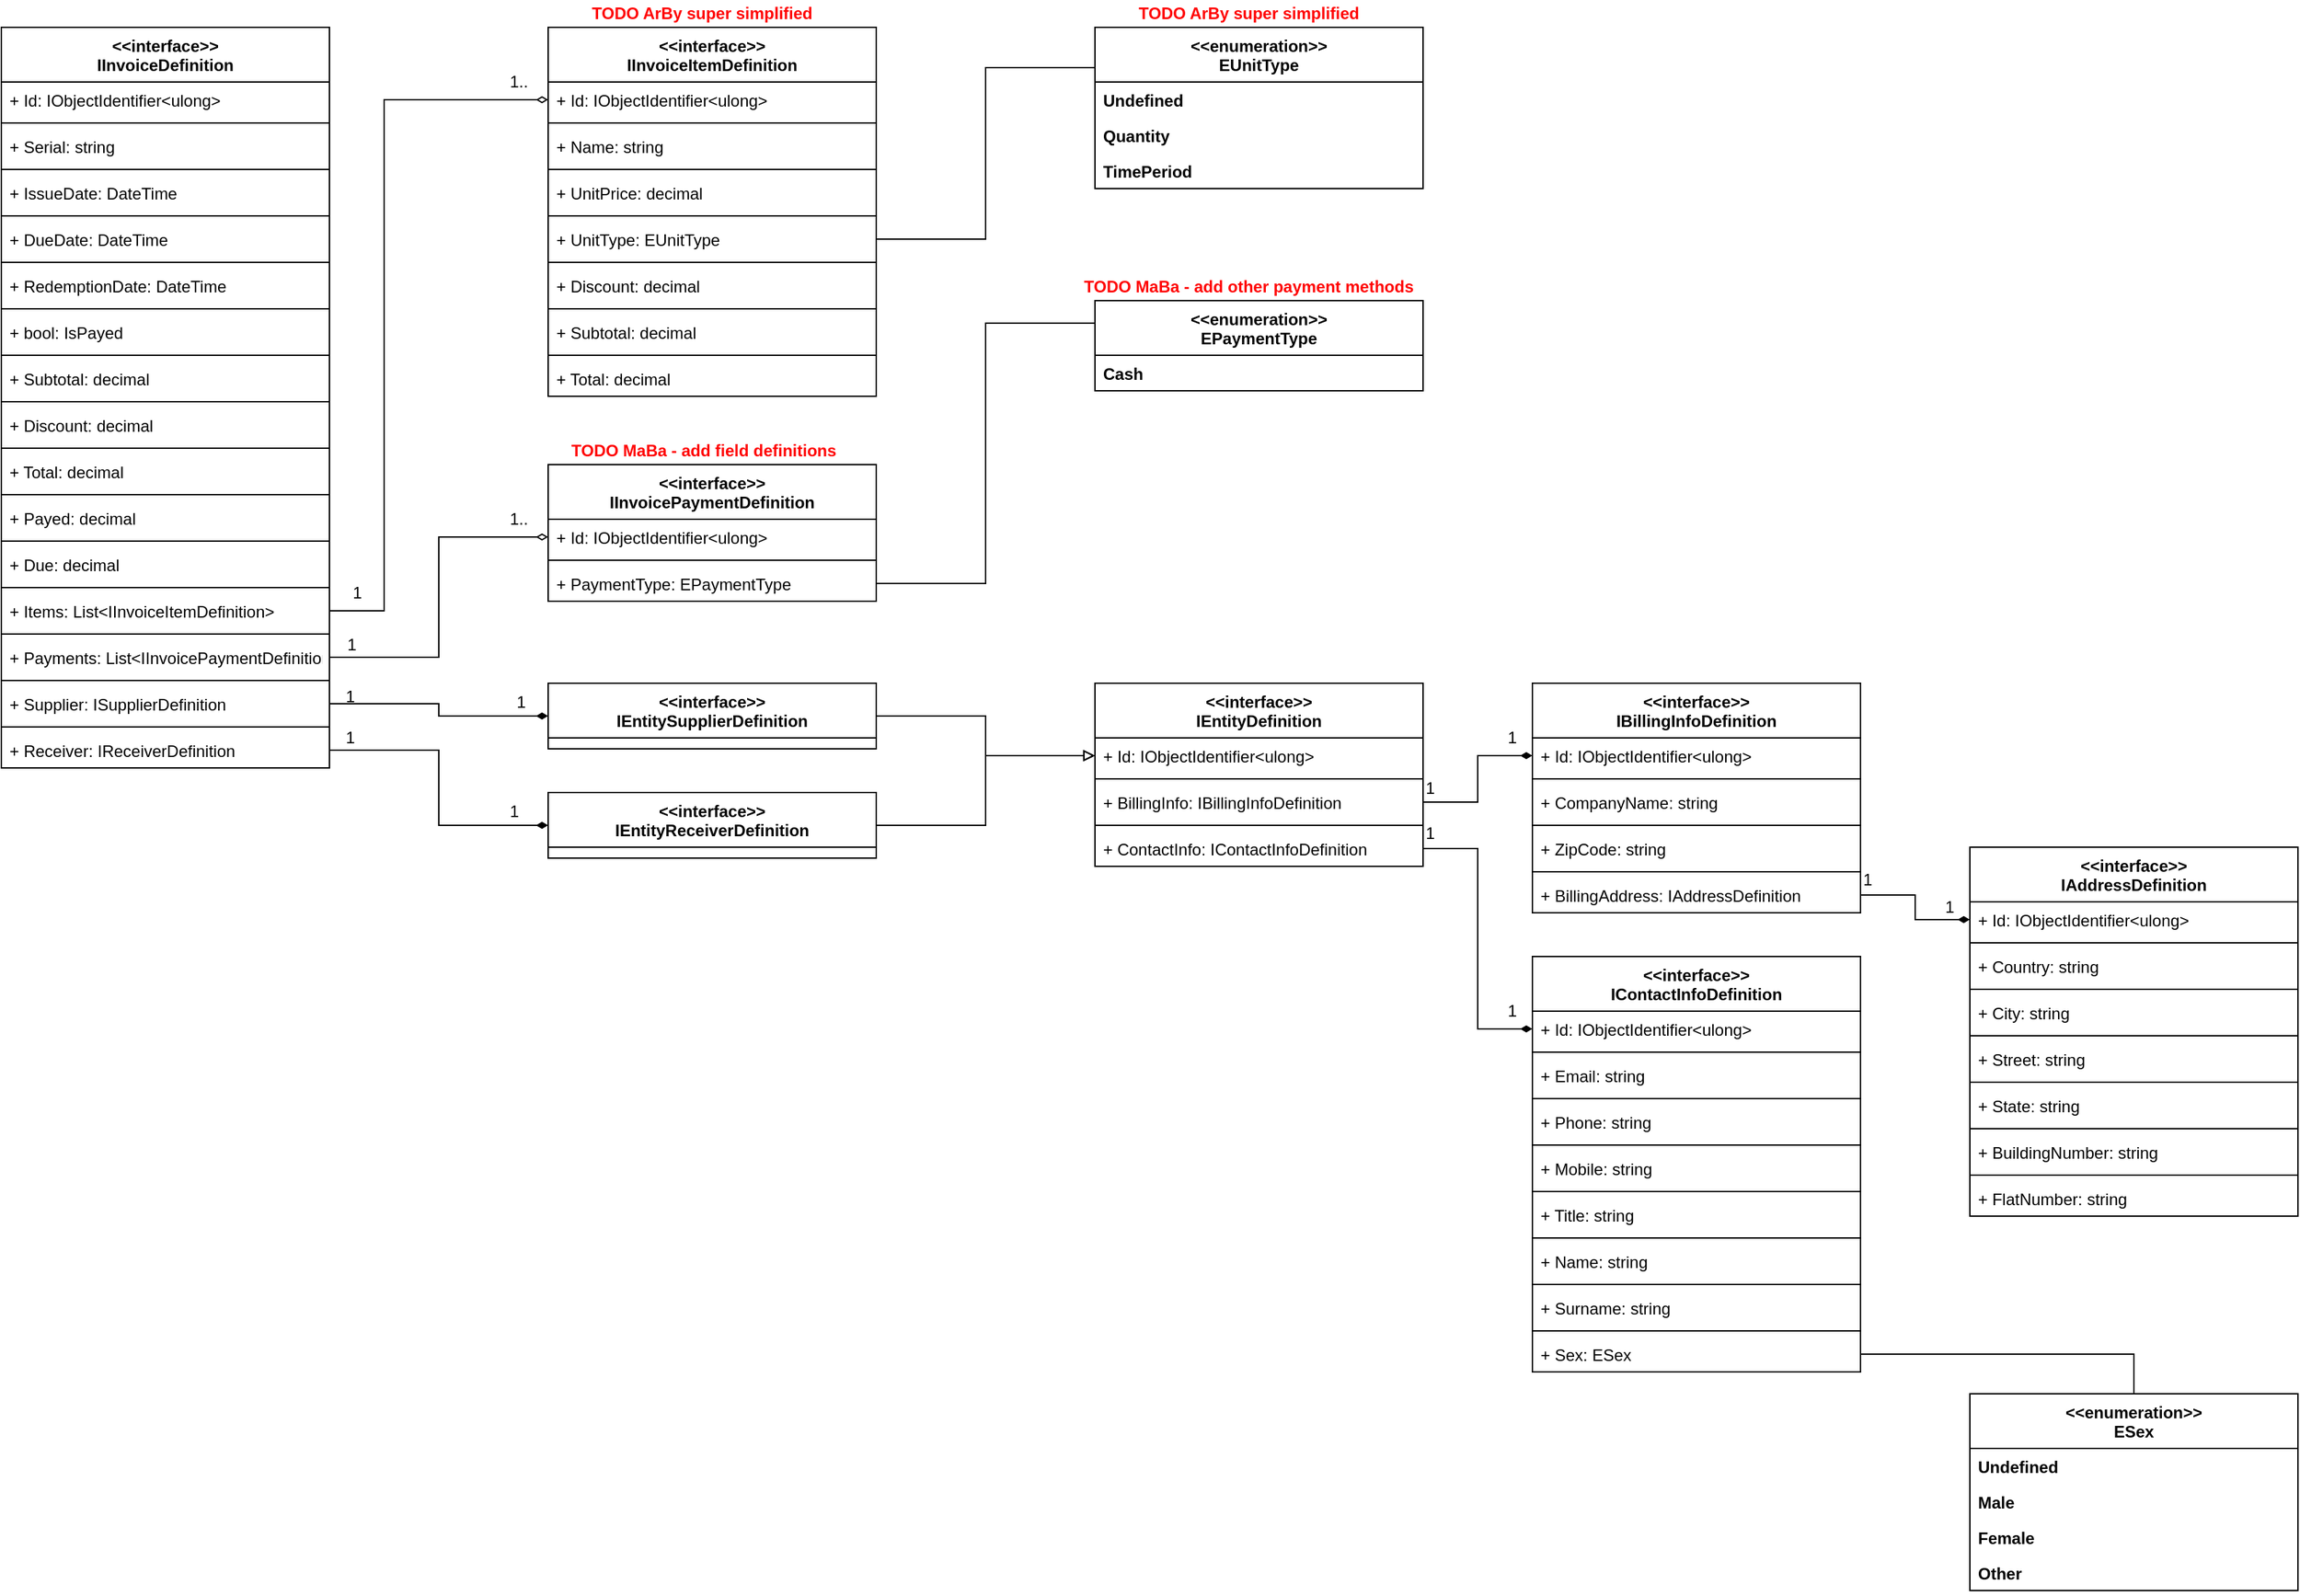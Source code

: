 <mxfile version="12.2.0" type="device" pages="1"><diagram id="HTCyNAuGH1eSI3Pylx6V" name="Page-1"><mxGraphModel dx="1422" dy="762" grid="1" gridSize="10" guides="1" tooltips="1" connect="1" arrows="1" fold="1" page="1" pageScale="1" pageWidth="827" pageHeight="1169" math="0" shadow="0"><root><mxCell id="0"/><mxCell id="1" parent="0"/><mxCell id="UdGlU49zSVN7wdz5FkX1-1" value="&lt;&lt;interface&gt;&gt;&#10;IInvoiceDefinition" style="swimlane;fontStyle=1;align=center;verticalAlign=top;childLayout=stackLayout;horizontal=1;startSize=40;horizontalStack=0;resizeParent=1;resizeParentMax=0;resizeLast=0;collapsible=1;marginBottom=0;" parent="1" vertex="1"><mxGeometry x="80" y="80" width="240" height="542" as="geometry"/></mxCell><mxCell id="UdGlU49zSVN7wdz5FkX1-2" value="+ Id: IObjectIdentifier&lt;ulong&gt;" style="text;strokeColor=none;fillColor=none;align=left;verticalAlign=top;spacingLeft=4;spacingRight=4;overflow=hidden;rotatable=0;points=[[0,0.5],[1,0.5]];portConstraint=eastwest;" parent="UdGlU49zSVN7wdz5FkX1-1" vertex="1"><mxGeometry y="40" width="240" height="26" as="geometry"/></mxCell><mxCell id="UdGlU49zSVN7wdz5FkX1-3" value="" style="line;strokeWidth=1;fillColor=none;align=left;verticalAlign=middle;spacingTop=-1;spacingLeft=3;spacingRight=3;rotatable=0;labelPosition=right;points=[];portConstraint=eastwest;" parent="UdGlU49zSVN7wdz5FkX1-1" vertex="1"><mxGeometry y="66" width="240" height="8" as="geometry"/></mxCell><mxCell id="UdGlU49zSVN7wdz5FkX1-4" value="+ Serial: string" style="text;strokeColor=none;fillColor=none;align=left;verticalAlign=top;spacingLeft=4;spacingRight=4;overflow=hidden;rotatable=0;points=[[0,0.5],[1,0.5]];portConstraint=eastwest;" parent="UdGlU49zSVN7wdz5FkX1-1" vertex="1"><mxGeometry y="74" width="240" height="26" as="geometry"/></mxCell><mxCell id="UdGlU49zSVN7wdz5FkX1-8" value="" style="line;strokeWidth=1;fillColor=none;align=left;verticalAlign=middle;spacingTop=-1;spacingLeft=3;spacingRight=3;rotatable=0;labelPosition=right;points=[];portConstraint=eastwest;" parent="UdGlU49zSVN7wdz5FkX1-1" vertex="1"><mxGeometry y="100" width="240" height="8" as="geometry"/></mxCell><mxCell id="UdGlU49zSVN7wdz5FkX1-7" value="+ IssueDate: DateTime" style="text;strokeColor=none;fillColor=none;align=left;verticalAlign=top;spacingLeft=4;spacingRight=4;overflow=hidden;rotatable=0;points=[[0,0.5],[1,0.5]];portConstraint=eastwest;" parent="UdGlU49zSVN7wdz5FkX1-1" vertex="1"><mxGeometry y="108" width="240" height="26" as="geometry"/></mxCell><mxCell id="UdGlU49zSVN7wdz5FkX1-9" value="" style="line;strokeWidth=1;fillColor=none;align=left;verticalAlign=middle;spacingTop=-1;spacingLeft=3;spacingRight=3;rotatable=0;labelPosition=right;points=[];portConstraint=eastwest;" parent="UdGlU49zSVN7wdz5FkX1-1" vertex="1"><mxGeometry y="134" width="240" height="8" as="geometry"/></mxCell><mxCell id="UdGlU49zSVN7wdz5FkX1-10" value="+ DueDate: DateTime" style="text;strokeColor=none;fillColor=none;align=left;verticalAlign=top;spacingLeft=4;spacingRight=4;overflow=hidden;rotatable=0;points=[[0,0.5],[1,0.5]];portConstraint=eastwest;" parent="UdGlU49zSVN7wdz5FkX1-1" vertex="1"><mxGeometry y="142" width="240" height="26" as="geometry"/></mxCell><mxCell id="UdGlU49zSVN7wdz5FkX1-11" value="" style="line;strokeWidth=1;fillColor=none;align=left;verticalAlign=middle;spacingTop=-1;spacingLeft=3;spacingRight=3;rotatable=0;labelPosition=right;points=[];portConstraint=eastwest;" parent="UdGlU49zSVN7wdz5FkX1-1" vertex="1"><mxGeometry y="168" width="240" height="8" as="geometry"/></mxCell><mxCell id="UdGlU49zSVN7wdz5FkX1-12" value="+ RedemptionDate: DateTime" style="text;strokeColor=none;fillColor=none;align=left;verticalAlign=top;spacingLeft=4;spacingRight=4;overflow=hidden;rotatable=0;points=[[0,0.5],[1,0.5]];portConstraint=eastwest;" parent="UdGlU49zSVN7wdz5FkX1-1" vertex="1"><mxGeometry y="176" width="240" height="26" as="geometry"/></mxCell><mxCell id="UdGlU49zSVN7wdz5FkX1-13" value="" style="line;strokeWidth=1;fillColor=none;align=left;verticalAlign=middle;spacingTop=-1;spacingLeft=3;spacingRight=3;rotatable=0;labelPosition=right;points=[];portConstraint=eastwest;" parent="UdGlU49zSVN7wdz5FkX1-1" vertex="1"><mxGeometry y="202" width="240" height="8" as="geometry"/></mxCell><mxCell id="UdGlU49zSVN7wdz5FkX1-14" value="+ bool: IsPayed" style="text;strokeColor=none;fillColor=none;align=left;verticalAlign=top;spacingLeft=4;spacingRight=4;overflow=hidden;rotatable=0;points=[[0,0.5],[1,0.5]];portConstraint=eastwest;" parent="UdGlU49zSVN7wdz5FkX1-1" vertex="1"><mxGeometry y="210" width="240" height="26" as="geometry"/></mxCell><mxCell id="UdGlU49zSVN7wdz5FkX1-15" value="" style="line;strokeWidth=1;fillColor=none;align=left;verticalAlign=middle;spacingTop=-1;spacingLeft=3;spacingRight=3;rotatable=0;labelPosition=right;points=[];portConstraint=eastwest;" parent="UdGlU49zSVN7wdz5FkX1-1" vertex="1"><mxGeometry y="236" width="240" height="8" as="geometry"/></mxCell><mxCell id="UdGlU49zSVN7wdz5FkX1-16" value="+ Subtotal: decimal" style="text;strokeColor=none;fillColor=none;align=left;verticalAlign=top;spacingLeft=4;spacingRight=4;overflow=hidden;rotatable=0;points=[[0,0.5],[1,0.5]];portConstraint=eastwest;" parent="UdGlU49zSVN7wdz5FkX1-1" vertex="1"><mxGeometry y="244" width="240" height="26" as="geometry"/></mxCell><mxCell id="UdGlU49zSVN7wdz5FkX1-17" value="" style="line;strokeWidth=1;fillColor=none;align=left;verticalAlign=middle;spacingTop=-1;spacingLeft=3;spacingRight=3;rotatable=0;labelPosition=right;points=[];portConstraint=eastwest;" parent="UdGlU49zSVN7wdz5FkX1-1" vertex="1"><mxGeometry y="270" width="240" height="8" as="geometry"/></mxCell><mxCell id="UdGlU49zSVN7wdz5FkX1-32" value="+ Discount: decimal" style="text;strokeColor=none;fillColor=none;align=left;verticalAlign=top;spacingLeft=4;spacingRight=4;overflow=hidden;rotatable=0;points=[[0,0.5],[1,0.5]];portConstraint=eastwest;" parent="UdGlU49zSVN7wdz5FkX1-1" vertex="1"><mxGeometry y="278" width="240" height="26" as="geometry"/></mxCell><mxCell id="UdGlU49zSVN7wdz5FkX1-31" value="" style="line;strokeWidth=1;fillColor=none;align=left;verticalAlign=middle;spacingTop=-1;spacingLeft=3;spacingRight=3;rotatable=0;labelPosition=right;points=[];portConstraint=eastwest;" parent="UdGlU49zSVN7wdz5FkX1-1" vertex="1"><mxGeometry y="304" width="240" height="8" as="geometry"/></mxCell><mxCell id="UdGlU49zSVN7wdz5FkX1-18" value="+ Total: decimal" style="text;strokeColor=none;fillColor=none;align=left;verticalAlign=top;spacingLeft=4;spacingRight=4;overflow=hidden;rotatable=0;points=[[0,0.5],[1,0.5]];portConstraint=eastwest;" parent="UdGlU49zSVN7wdz5FkX1-1" vertex="1"><mxGeometry y="312" width="240" height="26" as="geometry"/></mxCell><mxCell id="UdGlU49zSVN7wdz5FkX1-19" value="" style="line;strokeWidth=1;fillColor=none;align=left;verticalAlign=middle;spacingTop=-1;spacingLeft=3;spacingRight=3;rotatable=0;labelPosition=right;points=[];portConstraint=eastwest;" parent="UdGlU49zSVN7wdz5FkX1-1" vertex="1"><mxGeometry y="338" width="240" height="8" as="geometry"/></mxCell><mxCell id="UdGlU49zSVN7wdz5FkX1-20" value="+ Payed: decimal" style="text;strokeColor=none;fillColor=none;align=left;verticalAlign=top;spacingLeft=4;spacingRight=4;overflow=hidden;rotatable=0;points=[[0,0.5],[1,0.5]];portConstraint=eastwest;" parent="UdGlU49zSVN7wdz5FkX1-1" vertex="1"><mxGeometry y="346" width="240" height="26" as="geometry"/></mxCell><mxCell id="UdGlU49zSVN7wdz5FkX1-21" value="" style="line;strokeWidth=1;fillColor=none;align=left;verticalAlign=middle;spacingTop=-1;spacingLeft=3;spacingRight=3;rotatable=0;labelPosition=right;points=[];portConstraint=eastwest;" parent="UdGlU49zSVN7wdz5FkX1-1" vertex="1"><mxGeometry y="372" width="240" height="8" as="geometry"/></mxCell><mxCell id="UdGlU49zSVN7wdz5FkX1-22" value="+ Due: decimal" style="text;strokeColor=none;fillColor=none;align=left;verticalAlign=top;spacingLeft=4;spacingRight=4;overflow=hidden;rotatable=0;points=[[0,0.5],[1,0.5]];portConstraint=eastwest;" parent="UdGlU49zSVN7wdz5FkX1-1" vertex="1"><mxGeometry y="380" width="240" height="26" as="geometry"/></mxCell><mxCell id="UdGlU49zSVN7wdz5FkX1-23" value="" style="line;strokeWidth=1;fillColor=none;align=left;verticalAlign=middle;spacingTop=-1;spacingLeft=3;spacingRight=3;rotatable=0;labelPosition=right;points=[];portConstraint=eastwest;" parent="UdGlU49zSVN7wdz5FkX1-1" vertex="1"><mxGeometry y="406" width="240" height="8" as="geometry"/></mxCell><mxCell id="UdGlU49zSVN7wdz5FkX1-24" value="+ Items: List&lt;IInvoiceItemDefinition&gt;" style="text;strokeColor=none;fillColor=none;align=left;verticalAlign=top;spacingLeft=4;spacingRight=4;overflow=hidden;rotatable=0;points=[[0,0.5],[1,0.5]];portConstraint=eastwest;" parent="UdGlU49zSVN7wdz5FkX1-1" vertex="1"><mxGeometry y="414" width="240" height="26" as="geometry"/></mxCell><mxCell id="UdGlU49zSVN7wdz5FkX1-25" value="" style="line;strokeWidth=1;fillColor=none;align=left;verticalAlign=middle;spacingTop=-1;spacingLeft=3;spacingRight=3;rotatable=0;labelPosition=right;points=[];portConstraint=eastwest;" parent="UdGlU49zSVN7wdz5FkX1-1" vertex="1"><mxGeometry y="440" width="240" height="8" as="geometry"/></mxCell><mxCell id="UdGlU49zSVN7wdz5FkX1-26" value="+ Payments: List&lt;IInvoicePaymentDefinition&gt;" style="text;strokeColor=none;fillColor=none;align=left;verticalAlign=top;spacingLeft=4;spacingRight=4;overflow=hidden;rotatable=0;points=[[0,0.5],[1,0.5]];portConstraint=eastwest;" parent="UdGlU49zSVN7wdz5FkX1-1" vertex="1"><mxGeometry y="448" width="240" height="26" as="geometry"/></mxCell><mxCell id="UdGlU49zSVN7wdz5FkX1-27" value="" style="line;strokeWidth=1;fillColor=none;align=left;verticalAlign=middle;spacingTop=-1;spacingLeft=3;spacingRight=3;rotatable=0;labelPosition=right;points=[];portConstraint=eastwest;" parent="UdGlU49zSVN7wdz5FkX1-1" vertex="1"><mxGeometry y="474" width="240" height="8" as="geometry"/></mxCell><mxCell id="UdGlU49zSVN7wdz5FkX1-28" value="+ Supplier: ISupplierDefinition" style="text;strokeColor=none;fillColor=none;align=left;verticalAlign=top;spacingLeft=4;spacingRight=4;overflow=hidden;rotatable=0;points=[[0,0.5],[1,0.5]];portConstraint=eastwest;" parent="UdGlU49zSVN7wdz5FkX1-1" vertex="1"><mxGeometry y="482" width="240" height="26" as="geometry"/></mxCell><mxCell id="UdGlU49zSVN7wdz5FkX1-29" value="" style="line;strokeWidth=1;fillColor=none;align=left;verticalAlign=middle;spacingTop=-1;spacingLeft=3;spacingRight=3;rotatable=0;labelPosition=right;points=[];portConstraint=eastwest;" parent="UdGlU49zSVN7wdz5FkX1-1" vertex="1"><mxGeometry y="508" width="240" height="8" as="geometry"/></mxCell><mxCell id="UdGlU49zSVN7wdz5FkX1-30" value="+ Receiver: IReceiverDefinition" style="text;strokeColor=none;fillColor=none;align=left;verticalAlign=top;spacingLeft=4;spacingRight=4;overflow=hidden;rotatable=0;points=[[0,0.5],[1,0.5]];portConstraint=eastwest;" parent="UdGlU49zSVN7wdz5FkX1-1" vertex="1"><mxGeometry y="516" width="240" height="26" as="geometry"/></mxCell><mxCell id="UdGlU49zSVN7wdz5FkX1-33" value="&lt;&lt;interface&gt;&gt;&#10;IInvoiceItemDefinition" style="swimlane;fontStyle=1;align=center;verticalAlign=top;childLayout=stackLayout;horizontal=1;startSize=40;horizontalStack=0;resizeParent=1;resizeParentMax=0;resizeLast=0;collapsible=1;marginBottom=0;" parent="1" vertex="1"><mxGeometry x="480" y="80" width="240" height="270" as="geometry"/></mxCell><mxCell id="UdGlU49zSVN7wdz5FkX1-34" value="+ Id: IObjectIdentifier&lt;ulong&gt;" style="text;strokeColor=none;fillColor=none;align=left;verticalAlign=top;spacingLeft=4;spacingRight=4;overflow=hidden;rotatable=0;points=[[0,0.5],[1,0.5]];portConstraint=eastwest;" parent="UdGlU49zSVN7wdz5FkX1-33" vertex="1"><mxGeometry y="40" width="240" height="26" as="geometry"/></mxCell><mxCell id="UdGlU49zSVN7wdz5FkX1-35" value="" style="line;strokeWidth=1;fillColor=none;align=left;verticalAlign=middle;spacingTop=-1;spacingLeft=3;spacingRight=3;rotatable=0;labelPosition=right;points=[];portConstraint=eastwest;" parent="UdGlU49zSVN7wdz5FkX1-33" vertex="1"><mxGeometry y="66" width="240" height="8" as="geometry"/></mxCell><mxCell id="UdGlU49zSVN7wdz5FkX1-36" value="+ Name: string" style="text;strokeColor=none;fillColor=none;align=left;verticalAlign=top;spacingLeft=4;spacingRight=4;overflow=hidden;rotatable=0;points=[[0,0.5],[1,0.5]];portConstraint=eastwest;" parent="UdGlU49zSVN7wdz5FkX1-33" vertex="1"><mxGeometry y="74" width="240" height="26" as="geometry"/></mxCell><mxCell id="UdGlU49zSVN7wdz5FkX1-37" value="" style="line;strokeWidth=1;fillColor=none;align=left;verticalAlign=middle;spacingTop=-1;spacingLeft=3;spacingRight=3;rotatable=0;labelPosition=right;points=[];portConstraint=eastwest;" parent="UdGlU49zSVN7wdz5FkX1-33" vertex="1"><mxGeometry y="100" width="240" height="8" as="geometry"/></mxCell><mxCell id="UdGlU49zSVN7wdz5FkX1-38" value="+ UnitPrice: decimal" style="text;strokeColor=none;fillColor=none;align=left;verticalAlign=top;spacingLeft=4;spacingRight=4;overflow=hidden;rotatable=0;points=[[0,0.5],[1,0.5]];portConstraint=eastwest;" parent="UdGlU49zSVN7wdz5FkX1-33" vertex="1"><mxGeometry y="108" width="240" height="26" as="geometry"/></mxCell><mxCell id="UdGlU49zSVN7wdz5FkX1-75" value="" style="line;strokeWidth=1;fillColor=none;align=left;verticalAlign=middle;spacingTop=-1;spacingLeft=3;spacingRight=3;rotatable=0;labelPosition=right;points=[];portConstraint=eastwest;" parent="UdGlU49zSVN7wdz5FkX1-33" vertex="1"><mxGeometry y="134" width="240" height="8" as="geometry"/></mxCell><mxCell id="UdGlU49zSVN7wdz5FkX1-76" value="+ UnitType: EUnitType" style="text;strokeColor=none;fillColor=none;align=left;verticalAlign=top;spacingLeft=4;spacingRight=4;overflow=hidden;rotatable=0;points=[[0,0.5],[1,0.5]];portConstraint=eastwest;" parent="UdGlU49zSVN7wdz5FkX1-33" vertex="1"><mxGeometry y="142" width="240" height="26" as="geometry"/></mxCell><mxCell id="UdGlU49zSVN7wdz5FkX1-39" value="" style="line;strokeWidth=1;fillColor=none;align=left;verticalAlign=middle;spacingTop=-1;spacingLeft=3;spacingRight=3;rotatable=0;labelPosition=right;points=[];portConstraint=eastwest;" parent="UdGlU49zSVN7wdz5FkX1-33" vertex="1"><mxGeometry y="168" width="240" height="8" as="geometry"/></mxCell><mxCell id="UdGlU49zSVN7wdz5FkX1-40" value="+ Discount: decimal" style="text;strokeColor=none;fillColor=none;align=left;verticalAlign=top;spacingLeft=4;spacingRight=4;overflow=hidden;rotatable=0;points=[[0,0.5],[1,0.5]];portConstraint=eastwest;" parent="UdGlU49zSVN7wdz5FkX1-33" vertex="1"><mxGeometry y="176" width="240" height="26" as="geometry"/></mxCell><mxCell id="UdGlU49zSVN7wdz5FkX1-41" value="" style="line;strokeWidth=1;fillColor=none;align=left;verticalAlign=middle;spacingTop=-1;spacingLeft=3;spacingRight=3;rotatable=0;labelPosition=right;points=[];portConstraint=eastwest;" parent="UdGlU49zSVN7wdz5FkX1-33" vertex="1"><mxGeometry y="202" width="240" height="8" as="geometry"/></mxCell><mxCell id="UdGlU49zSVN7wdz5FkX1-42" value="+ Subtotal: decimal" style="text;strokeColor=none;fillColor=none;align=left;verticalAlign=top;spacingLeft=4;spacingRight=4;overflow=hidden;rotatable=0;points=[[0,0.5],[1,0.5]];portConstraint=eastwest;" parent="UdGlU49zSVN7wdz5FkX1-33" vertex="1"><mxGeometry y="210" width="240" height="26" as="geometry"/></mxCell><mxCell id="UdGlU49zSVN7wdz5FkX1-43" value="" style="line;strokeWidth=1;fillColor=none;align=left;verticalAlign=middle;spacingTop=-1;spacingLeft=3;spacingRight=3;rotatable=0;labelPosition=right;points=[];portConstraint=eastwest;" parent="UdGlU49zSVN7wdz5FkX1-33" vertex="1"><mxGeometry y="236" width="240" height="8" as="geometry"/></mxCell><mxCell id="UdGlU49zSVN7wdz5FkX1-44" value="+ Total: decimal" style="text;strokeColor=none;fillColor=none;align=left;verticalAlign=top;spacingLeft=4;spacingRight=4;overflow=hidden;rotatable=0;points=[[0,0.5],[1,0.5]];portConstraint=eastwest;" parent="UdGlU49zSVN7wdz5FkX1-33" vertex="1"><mxGeometry y="244" width="240" height="26" as="geometry"/></mxCell><mxCell id="UdGlU49zSVN7wdz5FkX1-63" value="&lt;&lt;interface&gt;&gt;&#10;IInvoicePaymentDefinition" style="swimlane;fontStyle=1;align=center;verticalAlign=top;childLayout=stackLayout;horizontal=1;startSize=40;horizontalStack=0;resizeParent=1;resizeParentMax=0;resizeLast=0;collapsible=1;marginBottom=0;" parent="1" vertex="1"><mxGeometry x="480" y="400" width="240" height="100" as="geometry"/></mxCell><mxCell id="UdGlU49zSVN7wdz5FkX1-64" value="+ Id: IObjectIdentifier&lt;ulong&gt;" style="text;strokeColor=none;fillColor=none;align=left;verticalAlign=top;spacingLeft=4;spacingRight=4;overflow=hidden;rotatable=0;points=[[0,0.5],[1,0.5]];portConstraint=eastwest;" parent="UdGlU49zSVN7wdz5FkX1-63" vertex="1"><mxGeometry y="40" width="240" height="26" as="geometry"/></mxCell><mxCell id="UdGlU49zSVN7wdz5FkX1-73" value="" style="line;strokeWidth=1;fillColor=none;align=left;verticalAlign=middle;spacingTop=-1;spacingLeft=3;spacingRight=3;rotatable=0;labelPosition=right;points=[];portConstraint=eastwest;" parent="UdGlU49zSVN7wdz5FkX1-63" vertex="1"><mxGeometry y="66" width="240" height="8" as="geometry"/></mxCell><mxCell id="UdGlU49zSVN7wdz5FkX1-74" value="+ PaymentType: EPaymentType" style="text;strokeColor=none;fillColor=none;align=left;verticalAlign=top;spacingLeft=4;spacingRight=4;overflow=hidden;rotatable=0;points=[[0,0.5],[1,0.5]];portConstraint=eastwest;" parent="UdGlU49zSVN7wdz5FkX1-63" vertex="1"><mxGeometry y="74" width="240" height="26" as="geometry"/></mxCell><mxCell id="UdGlU49zSVN7wdz5FkX1-85" value="&lt;&lt;enumeration&gt;&gt;&#10;EUnitType" style="swimlane;fontStyle=1;align=center;verticalAlign=top;childLayout=stackLayout;horizontal=1;startSize=40;horizontalStack=0;resizeParent=1;resizeParentMax=0;resizeLast=0;collapsible=1;marginBottom=0;" parent="1" vertex="1"><mxGeometry x="880" y="80" width="240" height="118" as="geometry"/></mxCell><mxCell id="UdGlU49zSVN7wdz5FkX1-86" value="Undefined" style="text;strokeColor=none;fillColor=none;align=left;verticalAlign=top;spacingLeft=4;spacingRight=4;overflow=hidden;rotatable=0;points=[[0,0.5],[1,0.5]];portConstraint=eastwest;fontStyle=1" parent="UdGlU49zSVN7wdz5FkX1-85" vertex="1"><mxGeometry y="40" width="240" height="26" as="geometry"/></mxCell><mxCell id="UdGlU49zSVN7wdz5FkX1-99" value="Quantity" style="text;strokeColor=none;fillColor=none;align=left;verticalAlign=top;spacingLeft=4;spacingRight=4;overflow=hidden;rotatable=0;points=[[0,0.5],[1,0.5]];portConstraint=eastwest;fontStyle=1" parent="UdGlU49zSVN7wdz5FkX1-85" vertex="1"><mxGeometry y="66" width="240" height="26" as="geometry"/></mxCell><mxCell id="UdGlU49zSVN7wdz5FkX1-100" value="TimePeriod" style="text;strokeColor=none;fillColor=none;align=left;verticalAlign=top;spacingLeft=4;spacingRight=4;overflow=hidden;rotatable=0;points=[[0,0.5],[1,0.5]];portConstraint=eastwest;fontStyle=1" parent="UdGlU49zSVN7wdz5FkX1-85" vertex="1"><mxGeometry y="92" width="240" height="26" as="geometry"/></mxCell><mxCell id="UdGlU49zSVN7wdz5FkX1-101" value="&lt;b&gt;&lt;font color=&quot;#ff0000&quot;&gt;TODO ArBy super simplified&lt;/font&gt;&lt;/b&gt;" style="text;html=1;resizable=0;points=[];autosize=1;align=left;verticalAlign=top;spacingTop=-4;" parent="1" vertex="1"><mxGeometry x="510" y="60" width="180" height="20" as="geometry"/></mxCell><mxCell id="UdGlU49zSVN7wdz5FkX1-103" value="&lt;b&gt;&lt;font color=&quot;#ff0000&quot;&gt;TODO ArBy super simplified&lt;/font&gt;&lt;/b&gt;" style="text;html=1;resizable=0;points=[];autosize=1;align=left;verticalAlign=top;spacingTop=-4;" parent="1" vertex="1"><mxGeometry x="910" y="60" width="180" height="20" as="geometry"/></mxCell><mxCell id="UdGlU49zSVN7wdz5FkX1-104" style="edgeStyle=orthogonalEdgeStyle;rounded=0;orthogonalLoop=1;jettySize=auto;html=1;exitX=1;exitY=0.5;exitDx=0;exitDy=0;endArrow=none;endFill=0;entryX=0;entryY=0.25;entryDx=0;entryDy=0;" parent="1" source="UdGlU49zSVN7wdz5FkX1-76" target="UdGlU49zSVN7wdz5FkX1-85" edge="1"><mxGeometry relative="1" as="geometry"><mxPoint x="930" y="280" as="targetPoint"/></mxGeometry></mxCell><mxCell id="UdGlU49zSVN7wdz5FkX1-105" style="edgeStyle=orthogonalEdgeStyle;rounded=0;orthogonalLoop=1;jettySize=auto;html=1;exitX=1;exitY=0.5;exitDx=0;exitDy=0;endArrow=diamondThin;endFill=0;entryX=0;entryY=0.5;entryDx=0;entryDy=0;" parent="1" source="UdGlU49zSVN7wdz5FkX1-24" target="UdGlU49zSVN7wdz5FkX1-34" edge="1"><mxGeometry relative="1" as="geometry"><mxPoint x="400" y="140" as="targetPoint"/><Array as="points"><mxPoint x="360" y="507"/><mxPoint x="360" y="133"/></Array></mxGeometry></mxCell><mxCell id="UdGlU49zSVN7wdz5FkX1-106" value="1" style="text;html=1;resizable=0;points=[];align=center;verticalAlign=middle;labelBackgroundColor=#ffffff;" parent="UdGlU49zSVN7wdz5FkX1-105" vertex="1" connectable="0"><mxGeometry x="-0.948" y="-1" relative="1" as="geometry"><mxPoint x="6" y="-14.5" as="offset"/></mxGeometry></mxCell><mxCell id="UdGlU49zSVN7wdz5FkX1-107" value="1.." style="text;html=1;resizable=0;points=[];autosize=1;align=left;verticalAlign=top;spacingTop=-4;" parent="1" vertex="1"><mxGeometry x="450" y="110" width="30" height="20" as="geometry"/></mxCell><mxCell id="UdGlU49zSVN7wdz5FkX1-108" value="&lt;&lt;enumeration&gt;&gt;&#10;EPaymentType" style="swimlane;fontStyle=1;align=center;verticalAlign=top;childLayout=stackLayout;horizontal=1;startSize=40;horizontalStack=0;resizeParent=1;resizeParentMax=0;resizeLast=0;collapsible=1;marginBottom=0;" parent="1" vertex="1"><mxGeometry x="880" y="280" width="240" height="66" as="geometry"/></mxCell><mxCell id="UdGlU49zSVN7wdz5FkX1-109" value="Cash" style="text;strokeColor=none;fillColor=none;align=left;verticalAlign=top;spacingLeft=4;spacingRight=4;overflow=hidden;rotatable=0;points=[[0,0.5],[1,0.5]];portConstraint=eastwest;fontStyle=1" parent="UdGlU49zSVN7wdz5FkX1-108" vertex="1"><mxGeometry y="40" width="240" height="26" as="geometry"/></mxCell><mxCell id="UdGlU49zSVN7wdz5FkX1-112" value="&lt;font color=&quot;#ff0000&quot;&gt;&lt;b&gt;TODO MaBa - add other payment methods&lt;/b&gt;&lt;/font&gt;" style="text;html=1;resizable=0;points=[];autosize=1;align=left;verticalAlign=top;spacingTop=-4;" parent="1" vertex="1"><mxGeometry x="870" y="260" width="260" height="20" as="geometry"/></mxCell><mxCell id="UdGlU49zSVN7wdz5FkX1-113" style="edgeStyle=orthogonalEdgeStyle;rounded=0;orthogonalLoop=1;jettySize=auto;html=1;exitX=1;exitY=0.5;exitDx=0;exitDy=0;endArrow=none;endFill=0;entryX=0;entryY=0.25;entryDx=0;entryDy=0;" parent="1" source="UdGlU49zSVN7wdz5FkX1-74" target="UdGlU49zSVN7wdz5FkX1-108" edge="1"><mxGeometry relative="1" as="geometry"><mxPoint x="730" y="245" as="sourcePoint"/><mxPoint x="890" y="120" as="targetPoint"/></mxGeometry></mxCell><mxCell id="UdGlU49zSVN7wdz5FkX1-114" style="edgeStyle=orthogonalEdgeStyle;rounded=0;orthogonalLoop=1;jettySize=auto;html=1;exitX=1;exitY=0.5;exitDx=0;exitDy=0;entryX=0;entryY=0.5;entryDx=0;entryDy=0;endArrow=diamondThin;endFill=0;" parent="1" source="UdGlU49zSVN7wdz5FkX1-26" target="UdGlU49zSVN7wdz5FkX1-64" edge="1"><mxGeometry relative="1" as="geometry"/></mxCell><mxCell id="UdGlU49zSVN7wdz5FkX1-116" value="1" style="text;html=1;resizable=0;points=[];align=center;verticalAlign=middle;labelBackgroundColor=#ffffff;" parent="1" vertex="1" connectable="0"><mxGeometry x="329.857" y="549.786" as="geometry"><mxPoint x="6" y="-18.5" as="offset"/></mxGeometry></mxCell><mxCell id="UdGlU49zSVN7wdz5FkX1-117" value="1.." style="text;html=1;resizable=0;points=[];autosize=1;align=left;verticalAlign=top;spacingTop=-4;" parent="1" vertex="1"><mxGeometry x="450" y="430" width="30" height="20" as="geometry"/></mxCell><mxCell id="UdGlU49zSVN7wdz5FkX1-123" value="&lt;font color=&quot;#ff0000&quot;&gt;&lt;b&gt;TODO MaBa - add field definitions&lt;/b&gt;&lt;/font&gt;" style="text;html=1;resizable=0;points=[];autosize=1;align=left;verticalAlign=top;spacingTop=-4;" parent="1" vertex="1"><mxGeometry x="495" y="380" width="210" height="20" as="geometry"/></mxCell><mxCell id="Jn_-gj_Ocvs_PYW5C9Cd-37" style="edgeStyle=orthogonalEdgeStyle;rounded=0;orthogonalLoop=1;jettySize=auto;html=1;exitX=1;exitY=0.5;exitDx=0;exitDy=0;entryX=0;entryY=0.5;entryDx=0;entryDy=0;endArrow=block;endFill=0;startArrow=none;startFill=0;" edge="1" parent="1" source="Jn_-gj_Ocvs_PYW5C9Cd-1" target="Jn_-gj_Ocvs_PYW5C9Cd-18"><mxGeometry relative="1" as="geometry"/></mxCell><mxCell id="Jn_-gj_Ocvs_PYW5C9Cd-1" value="&lt;&lt;interface&gt;&gt;&#10;IEntitySupplierDefinition" style="swimlane;fontStyle=1;align=center;verticalAlign=top;childLayout=stackLayout;horizontal=1;startSize=40;horizontalStack=0;resizeParent=1;resizeParentMax=0;resizeLast=0;collapsible=1;marginBottom=0;" vertex="1" parent="1"><mxGeometry x="480" y="560" width="240" height="48" as="geometry"/></mxCell><mxCell id="Jn_-gj_Ocvs_PYW5C9Cd-38" style="edgeStyle=orthogonalEdgeStyle;rounded=0;orthogonalLoop=1;jettySize=auto;html=1;exitX=1;exitY=0.5;exitDx=0;exitDy=0;endArrow=block;endFill=0;startArrow=none;startFill=0;entryX=0;entryY=0.5;entryDx=0;entryDy=0;" edge="1" parent="1" source="Jn_-gj_Ocvs_PYW5C9Cd-15" target="Jn_-gj_Ocvs_PYW5C9Cd-18"><mxGeometry relative="1" as="geometry"><mxPoint x="780" y="760" as="targetPoint"/></mxGeometry></mxCell><mxCell id="Jn_-gj_Ocvs_PYW5C9Cd-15" value="&lt;&lt;interface&gt;&gt;&#10;IEntityReceiverDefinition" style="swimlane;fontStyle=1;align=center;verticalAlign=top;childLayout=stackLayout;horizontal=1;startSize=40;horizontalStack=0;resizeParent=1;resizeParentMax=0;resizeLast=0;collapsible=1;marginBottom=0;" vertex="1" parent="1"><mxGeometry x="480" y="640" width="240" height="48" as="geometry"/></mxCell><mxCell id="Jn_-gj_Ocvs_PYW5C9Cd-17" value="&lt;&lt;interface&gt;&gt;&#10;IEntityDefinition" style="swimlane;fontStyle=1;align=center;verticalAlign=top;childLayout=stackLayout;horizontal=1;startSize=40;horizontalStack=0;resizeParent=1;resizeParentMax=0;resizeLast=0;collapsible=1;marginBottom=0;" vertex="1" parent="1"><mxGeometry x="880" y="560" width="240" height="134" as="geometry"/></mxCell><mxCell id="Jn_-gj_Ocvs_PYW5C9Cd-18" value="+ Id: IObjectIdentifier&lt;ulong&gt;" style="text;strokeColor=none;fillColor=none;align=left;verticalAlign=top;spacingLeft=4;spacingRight=4;overflow=hidden;rotatable=0;points=[[0,0.5],[1,0.5]];portConstraint=eastwest;" vertex="1" parent="Jn_-gj_Ocvs_PYW5C9Cd-17"><mxGeometry y="40" width="240" height="26" as="geometry"/></mxCell><mxCell id="Jn_-gj_Ocvs_PYW5C9Cd-19" value="" style="line;strokeWidth=1;fillColor=none;align=left;verticalAlign=middle;spacingTop=-1;spacingLeft=3;spacingRight=3;rotatable=0;labelPosition=right;points=[];portConstraint=eastwest;" vertex="1" parent="Jn_-gj_Ocvs_PYW5C9Cd-17"><mxGeometry y="66" width="240" height="8" as="geometry"/></mxCell><mxCell id="Jn_-gj_Ocvs_PYW5C9Cd-20" value="+ BillingInfo: IBillingInfoDefinition" style="text;strokeColor=none;fillColor=none;align=left;verticalAlign=top;spacingLeft=4;spacingRight=4;overflow=hidden;rotatable=0;points=[[0,0.5],[1,0.5]];portConstraint=eastwest;" vertex="1" parent="Jn_-gj_Ocvs_PYW5C9Cd-17"><mxGeometry y="74" width="240" height="26" as="geometry"/></mxCell><mxCell id="Jn_-gj_Ocvs_PYW5C9Cd-21" value="" style="line;strokeWidth=1;fillColor=none;align=left;verticalAlign=middle;spacingTop=-1;spacingLeft=3;spacingRight=3;rotatable=0;labelPosition=right;points=[];portConstraint=eastwest;" vertex="1" parent="Jn_-gj_Ocvs_PYW5C9Cd-17"><mxGeometry y="100" width="240" height="8" as="geometry"/></mxCell><mxCell id="Jn_-gj_Ocvs_PYW5C9Cd-22" value="+ ContactInfo: IContactInfoDefinition" style="text;strokeColor=none;fillColor=none;align=left;verticalAlign=top;spacingLeft=4;spacingRight=4;overflow=hidden;rotatable=0;points=[[0,0.5],[1,0.5]];portConstraint=eastwest;" vertex="1" parent="Jn_-gj_Ocvs_PYW5C9Cd-17"><mxGeometry y="108" width="240" height="26" as="geometry"/></mxCell><mxCell id="Jn_-gj_Ocvs_PYW5C9Cd-31" style="edgeStyle=orthogonalEdgeStyle;rounded=0;orthogonalLoop=1;jettySize=auto;html=1;exitX=1;exitY=0.5;exitDx=0;exitDy=0;entryX=0;entryY=0.5;entryDx=0;entryDy=0;endArrow=diamondThin;endFill=1;" edge="1" parent="1" source="UdGlU49zSVN7wdz5FkX1-28" target="Jn_-gj_Ocvs_PYW5C9Cd-1"><mxGeometry relative="1" as="geometry"/></mxCell><mxCell id="Jn_-gj_Ocvs_PYW5C9Cd-32" style="edgeStyle=orthogonalEdgeStyle;rounded=0;orthogonalLoop=1;jettySize=auto;html=1;exitX=1;exitY=0.5;exitDx=0;exitDy=0;entryX=0;entryY=0.5;entryDx=0;entryDy=0;endArrow=diamondThin;endFill=1;" edge="1" parent="1" source="UdGlU49zSVN7wdz5FkX1-30" target="Jn_-gj_Ocvs_PYW5C9Cd-15"><mxGeometry relative="1" as="geometry"/></mxCell><mxCell id="Jn_-gj_Ocvs_PYW5C9Cd-33" value="1" style="text;html=1;resizable=0;points=[];autosize=1;align=left;verticalAlign=top;spacingTop=-4;" vertex="1" parent="1"><mxGeometry x="330" y="560" width="20" height="20" as="geometry"/></mxCell><mxCell id="Jn_-gj_Ocvs_PYW5C9Cd-34" value="1" style="text;html=1;resizable=0;points=[];autosize=1;align=left;verticalAlign=top;spacingTop=-4;" vertex="1" parent="1"><mxGeometry x="455" y="564" width="20" height="20" as="geometry"/></mxCell><mxCell id="Jn_-gj_Ocvs_PYW5C9Cd-35" value="1" style="text;html=1;resizable=0;points=[];autosize=1;align=left;verticalAlign=top;spacingTop=-4;" vertex="1" parent="1"><mxGeometry x="330" y="590" width="20" height="20" as="geometry"/></mxCell><mxCell id="Jn_-gj_Ocvs_PYW5C9Cd-36" value="1" style="text;html=1;resizable=0;points=[];autosize=1;align=left;verticalAlign=top;spacingTop=-4;" vertex="1" parent="1"><mxGeometry x="450" y="644" width="20" height="20" as="geometry"/></mxCell><mxCell id="Jn_-gj_Ocvs_PYW5C9Cd-39" value="&lt;&lt;interface&gt;&gt;&#10;IBillingInfoDefinition" style="swimlane;fontStyle=1;align=center;verticalAlign=top;childLayout=stackLayout;horizontal=1;startSize=40;horizontalStack=0;resizeParent=1;resizeParentMax=0;resizeLast=0;collapsible=1;marginBottom=0;" vertex="1" parent="1"><mxGeometry x="1200" y="560" width="240" height="168" as="geometry"/></mxCell><mxCell id="Jn_-gj_Ocvs_PYW5C9Cd-40" value="+ Id: IObjectIdentifier&lt;ulong&gt;" style="text;strokeColor=none;fillColor=none;align=left;verticalAlign=top;spacingLeft=4;spacingRight=4;overflow=hidden;rotatable=0;points=[[0,0.5],[1,0.5]];portConstraint=eastwest;" vertex="1" parent="Jn_-gj_Ocvs_PYW5C9Cd-39"><mxGeometry y="40" width="240" height="26" as="geometry"/></mxCell><mxCell id="Jn_-gj_Ocvs_PYW5C9Cd-41" value="" style="line;strokeWidth=1;fillColor=none;align=left;verticalAlign=middle;spacingTop=-1;spacingLeft=3;spacingRight=3;rotatable=0;labelPosition=right;points=[];portConstraint=eastwest;" vertex="1" parent="Jn_-gj_Ocvs_PYW5C9Cd-39"><mxGeometry y="66" width="240" height="8" as="geometry"/></mxCell><mxCell id="Jn_-gj_Ocvs_PYW5C9Cd-42" value="+ CompanyName: string" style="text;strokeColor=none;fillColor=none;align=left;verticalAlign=top;spacingLeft=4;spacingRight=4;overflow=hidden;rotatable=0;points=[[0,0.5],[1,0.5]];portConstraint=eastwest;" vertex="1" parent="Jn_-gj_Ocvs_PYW5C9Cd-39"><mxGeometry y="74" width="240" height="26" as="geometry"/></mxCell><mxCell id="Jn_-gj_Ocvs_PYW5C9Cd-43" value="" style="line;strokeWidth=1;fillColor=none;align=left;verticalAlign=middle;spacingTop=-1;spacingLeft=3;spacingRight=3;rotatable=0;labelPosition=right;points=[];portConstraint=eastwest;" vertex="1" parent="Jn_-gj_Ocvs_PYW5C9Cd-39"><mxGeometry y="100" width="240" height="8" as="geometry"/></mxCell><mxCell id="Jn_-gj_Ocvs_PYW5C9Cd-44" value="+ ZipCode: string" style="text;strokeColor=none;fillColor=none;align=left;verticalAlign=top;spacingLeft=4;spacingRight=4;overflow=hidden;rotatable=0;points=[[0,0.5],[1,0.5]];portConstraint=eastwest;" vertex="1" parent="Jn_-gj_Ocvs_PYW5C9Cd-39"><mxGeometry y="108" width="240" height="26" as="geometry"/></mxCell><mxCell id="Jn_-gj_Ocvs_PYW5C9Cd-56" value="" style="line;strokeWidth=1;fillColor=none;align=left;verticalAlign=middle;spacingTop=-1;spacingLeft=3;spacingRight=3;rotatable=0;labelPosition=right;points=[];portConstraint=eastwest;" vertex="1" parent="Jn_-gj_Ocvs_PYW5C9Cd-39"><mxGeometry y="134" width="240" height="8" as="geometry"/></mxCell><mxCell id="Jn_-gj_Ocvs_PYW5C9Cd-57" value="+ BillingAddress: IAddressDefinition" style="text;strokeColor=none;fillColor=none;align=left;verticalAlign=top;spacingLeft=4;spacingRight=4;overflow=hidden;rotatable=0;points=[[0,0.5],[1,0.5]];portConstraint=eastwest;" vertex="1" parent="Jn_-gj_Ocvs_PYW5C9Cd-39"><mxGeometry y="142" width="240" height="26" as="geometry"/></mxCell><mxCell id="Jn_-gj_Ocvs_PYW5C9Cd-45" value="&lt;&lt;interface&gt;&gt;&#10;IContactInfoDefinition" style="swimlane;fontStyle=1;align=center;verticalAlign=top;childLayout=stackLayout;horizontal=1;startSize=40;horizontalStack=0;resizeParent=1;resizeParentMax=0;resizeLast=0;collapsible=1;marginBottom=0;" vertex="1" parent="1"><mxGeometry x="1200" y="760" width="240" height="304" as="geometry"/></mxCell><mxCell id="Jn_-gj_Ocvs_PYW5C9Cd-46" value="+ Id: IObjectIdentifier&lt;ulong&gt;" style="text;strokeColor=none;fillColor=none;align=left;verticalAlign=top;spacingLeft=4;spacingRight=4;overflow=hidden;rotatable=0;points=[[0,0.5],[1,0.5]];portConstraint=eastwest;" vertex="1" parent="Jn_-gj_Ocvs_PYW5C9Cd-45"><mxGeometry y="40" width="240" height="26" as="geometry"/></mxCell><mxCell id="Jn_-gj_Ocvs_PYW5C9Cd-47" value="" style="line;strokeWidth=1;fillColor=none;align=left;verticalAlign=middle;spacingTop=-1;spacingLeft=3;spacingRight=3;rotatable=0;labelPosition=right;points=[];portConstraint=eastwest;" vertex="1" parent="Jn_-gj_Ocvs_PYW5C9Cd-45"><mxGeometry y="66" width="240" height="8" as="geometry"/></mxCell><mxCell id="Jn_-gj_Ocvs_PYW5C9Cd-48" value="+ Email: string" style="text;strokeColor=none;fillColor=none;align=left;verticalAlign=top;spacingLeft=4;spacingRight=4;overflow=hidden;rotatable=0;points=[[0,0.5],[1,0.5]];portConstraint=eastwest;" vertex="1" parent="Jn_-gj_Ocvs_PYW5C9Cd-45"><mxGeometry y="74" width="240" height="26" as="geometry"/></mxCell><mxCell id="Jn_-gj_Ocvs_PYW5C9Cd-62" value="" style="line;strokeWidth=1;fillColor=none;align=left;verticalAlign=middle;spacingTop=-1;spacingLeft=3;spacingRight=3;rotatable=0;labelPosition=right;points=[];portConstraint=eastwest;" vertex="1" parent="Jn_-gj_Ocvs_PYW5C9Cd-45"><mxGeometry y="100" width="240" height="8" as="geometry"/></mxCell><mxCell id="Jn_-gj_Ocvs_PYW5C9Cd-61" value="+ Phone: string" style="text;strokeColor=none;fillColor=none;align=left;verticalAlign=top;spacingLeft=4;spacingRight=4;overflow=hidden;rotatable=0;points=[[0,0.5],[1,0.5]];portConstraint=eastwest;" vertex="1" parent="Jn_-gj_Ocvs_PYW5C9Cd-45"><mxGeometry y="108" width="240" height="26" as="geometry"/></mxCell><mxCell id="Jn_-gj_Ocvs_PYW5C9Cd-66" value="" style="line;strokeWidth=1;fillColor=none;align=left;verticalAlign=middle;spacingTop=-1;spacingLeft=3;spacingRight=3;rotatable=0;labelPosition=right;points=[];portConstraint=eastwest;" vertex="1" parent="Jn_-gj_Ocvs_PYW5C9Cd-45"><mxGeometry y="134" width="240" height="8" as="geometry"/></mxCell><mxCell id="Jn_-gj_Ocvs_PYW5C9Cd-65" value="+ Mobile: string" style="text;strokeColor=none;fillColor=none;align=left;verticalAlign=top;spacingLeft=4;spacingRight=4;overflow=hidden;rotatable=0;points=[[0,0.5],[1,0.5]];portConstraint=eastwest;" vertex="1" parent="Jn_-gj_Ocvs_PYW5C9Cd-45"><mxGeometry y="142" width="240" height="26" as="geometry"/></mxCell><mxCell id="Jn_-gj_Ocvs_PYW5C9Cd-72" value="" style="line;strokeWidth=1;fillColor=none;align=left;verticalAlign=middle;spacingTop=-1;spacingLeft=3;spacingRight=3;rotatable=0;labelPosition=right;points=[];portConstraint=eastwest;" vertex="1" parent="Jn_-gj_Ocvs_PYW5C9Cd-45"><mxGeometry y="168" width="240" height="8" as="geometry"/></mxCell><mxCell id="Jn_-gj_Ocvs_PYW5C9Cd-71" value="+ Title: string" style="text;strokeColor=none;fillColor=none;align=left;verticalAlign=top;spacingLeft=4;spacingRight=4;overflow=hidden;rotatable=0;points=[[0,0.5],[1,0.5]];portConstraint=eastwest;" vertex="1" parent="Jn_-gj_Ocvs_PYW5C9Cd-45"><mxGeometry y="176" width="240" height="26" as="geometry"/></mxCell><mxCell id="Jn_-gj_Ocvs_PYW5C9Cd-49" value="" style="line;strokeWidth=1;fillColor=none;align=left;verticalAlign=middle;spacingTop=-1;spacingLeft=3;spacingRight=3;rotatable=0;labelPosition=right;points=[];portConstraint=eastwest;" vertex="1" parent="Jn_-gj_Ocvs_PYW5C9Cd-45"><mxGeometry y="202" width="240" height="8" as="geometry"/></mxCell><mxCell id="Jn_-gj_Ocvs_PYW5C9Cd-73" value="+ Name: string" style="text;strokeColor=none;fillColor=none;align=left;verticalAlign=top;spacingLeft=4;spacingRight=4;overflow=hidden;rotatable=0;points=[[0,0.5],[1,0.5]];portConstraint=eastwest;" vertex="1" parent="Jn_-gj_Ocvs_PYW5C9Cd-45"><mxGeometry y="210" width="240" height="26" as="geometry"/></mxCell><mxCell id="Jn_-gj_Ocvs_PYW5C9Cd-74" value="" style="line;strokeWidth=1;fillColor=none;align=left;verticalAlign=middle;spacingTop=-1;spacingLeft=3;spacingRight=3;rotatable=0;labelPosition=right;points=[];portConstraint=eastwest;" vertex="1" parent="Jn_-gj_Ocvs_PYW5C9Cd-45"><mxGeometry y="236" width="240" height="8" as="geometry"/></mxCell><mxCell id="Jn_-gj_Ocvs_PYW5C9Cd-75" value="+ Surname: string" style="text;strokeColor=none;fillColor=none;align=left;verticalAlign=top;spacingLeft=4;spacingRight=4;overflow=hidden;rotatable=0;points=[[0,0.5],[1,0.5]];portConstraint=eastwest;" vertex="1" parent="Jn_-gj_Ocvs_PYW5C9Cd-45"><mxGeometry y="244" width="240" height="26" as="geometry"/></mxCell><mxCell id="Jn_-gj_Ocvs_PYW5C9Cd-76" value="" style="line;strokeWidth=1;fillColor=none;align=left;verticalAlign=middle;spacingTop=-1;spacingLeft=3;spacingRight=3;rotatable=0;labelPosition=right;points=[];portConstraint=eastwest;" vertex="1" parent="Jn_-gj_Ocvs_PYW5C9Cd-45"><mxGeometry y="270" width="240" height="8" as="geometry"/></mxCell><mxCell id="Jn_-gj_Ocvs_PYW5C9Cd-50" value="+ Sex: ESex" style="text;strokeColor=none;fillColor=none;align=left;verticalAlign=top;spacingLeft=4;spacingRight=4;overflow=hidden;rotatable=0;points=[[0,0.5],[1,0.5]];portConstraint=eastwest;" vertex="1" parent="Jn_-gj_Ocvs_PYW5C9Cd-45"><mxGeometry y="278" width="240" height="26" as="geometry"/></mxCell><mxCell id="Jn_-gj_Ocvs_PYW5C9Cd-51" style="edgeStyle=orthogonalEdgeStyle;rounded=0;orthogonalLoop=1;jettySize=auto;html=1;exitX=1;exitY=0.5;exitDx=0;exitDy=0;entryX=0;entryY=0.5;entryDx=0;entryDy=0;startArrow=none;startFill=0;endArrow=diamondThin;endFill=1;" edge="1" parent="1" source="Jn_-gj_Ocvs_PYW5C9Cd-20" target="Jn_-gj_Ocvs_PYW5C9Cd-40"><mxGeometry relative="1" as="geometry"/></mxCell><mxCell id="Jn_-gj_Ocvs_PYW5C9Cd-52" style="edgeStyle=orthogonalEdgeStyle;rounded=0;orthogonalLoop=1;jettySize=auto;html=1;exitX=1;exitY=0.5;exitDx=0;exitDy=0;entryX=0;entryY=0.5;entryDx=0;entryDy=0;startArrow=none;startFill=0;endArrow=diamondThin;endFill=1;" edge="1" parent="1" source="Jn_-gj_Ocvs_PYW5C9Cd-22" target="Jn_-gj_Ocvs_PYW5C9Cd-46"><mxGeometry relative="1" as="geometry"/></mxCell><mxCell id="Jn_-gj_Ocvs_PYW5C9Cd-78" value="&lt;&lt;enumeration&gt;&gt;&#10;ESex" style="swimlane;fontStyle=1;align=center;verticalAlign=top;childLayout=stackLayout;horizontal=1;startSize=40;horizontalStack=0;resizeParent=1;resizeParentMax=0;resizeLast=0;collapsible=1;marginBottom=0;" vertex="1" parent="1"><mxGeometry x="1520" y="1080" width="240" height="144" as="geometry"/></mxCell><mxCell id="Jn_-gj_Ocvs_PYW5C9Cd-79" value="Undefined" style="text;strokeColor=none;fillColor=none;align=left;verticalAlign=top;spacingLeft=4;spacingRight=4;overflow=hidden;rotatable=0;points=[[0,0.5],[1,0.5]];portConstraint=eastwest;fontStyle=1" vertex="1" parent="Jn_-gj_Ocvs_PYW5C9Cd-78"><mxGeometry y="40" width="240" height="26" as="geometry"/></mxCell><mxCell id="Jn_-gj_Ocvs_PYW5C9Cd-80" value="Male" style="text;strokeColor=none;fillColor=none;align=left;verticalAlign=top;spacingLeft=4;spacingRight=4;overflow=hidden;rotatable=0;points=[[0,0.5],[1,0.5]];portConstraint=eastwest;fontStyle=1" vertex="1" parent="Jn_-gj_Ocvs_PYW5C9Cd-78"><mxGeometry y="66" width="240" height="26" as="geometry"/></mxCell><mxCell id="Jn_-gj_Ocvs_PYW5C9Cd-81" value="Female" style="text;strokeColor=none;fillColor=none;align=left;verticalAlign=top;spacingLeft=4;spacingRight=4;overflow=hidden;rotatable=0;points=[[0,0.5],[1,0.5]];portConstraint=eastwest;fontStyle=1" vertex="1" parent="Jn_-gj_Ocvs_PYW5C9Cd-78"><mxGeometry y="92" width="240" height="26" as="geometry"/></mxCell><mxCell id="Jn_-gj_Ocvs_PYW5C9Cd-82" value="Other" style="text;strokeColor=none;fillColor=none;align=left;verticalAlign=top;spacingLeft=4;spacingRight=4;overflow=hidden;rotatable=0;points=[[0,0.5],[1,0.5]];portConstraint=eastwest;fontStyle=1" vertex="1" parent="Jn_-gj_Ocvs_PYW5C9Cd-78"><mxGeometry y="118" width="240" height="26" as="geometry"/></mxCell><mxCell id="Jn_-gj_Ocvs_PYW5C9Cd-83" style="edgeStyle=orthogonalEdgeStyle;rounded=0;orthogonalLoop=1;jettySize=auto;html=1;exitX=1;exitY=0.5;exitDx=0;exitDy=0;entryX=0.5;entryY=0;entryDx=0;entryDy=0;startArrow=none;startFill=0;endArrow=none;endFill=0;" edge="1" parent="1" source="Jn_-gj_Ocvs_PYW5C9Cd-50" target="Jn_-gj_Ocvs_PYW5C9Cd-78"><mxGeometry relative="1" as="geometry"/></mxCell><mxCell id="Jn_-gj_Ocvs_PYW5C9Cd-84" value="&lt;&lt;interface&gt;&gt;&#10;IAddressDefinition" style="swimlane;fontStyle=1;align=center;verticalAlign=top;childLayout=stackLayout;horizontal=1;startSize=40;horizontalStack=0;resizeParent=1;resizeParentMax=0;resizeLast=0;collapsible=1;marginBottom=0;" vertex="1" parent="1"><mxGeometry x="1520" y="680" width="240" height="270" as="geometry"/></mxCell><mxCell id="Jn_-gj_Ocvs_PYW5C9Cd-85" value="+ Id: IObjectIdentifier&lt;ulong&gt;" style="text;strokeColor=none;fillColor=none;align=left;verticalAlign=top;spacingLeft=4;spacingRight=4;overflow=hidden;rotatable=0;points=[[0,0.5],[1,0.5]];portConstraint=eastwest;" vertex="1" parent="Jn_-gj_Ocvs_PYW5C9Cd-84"><mxGeometry y="40" width="240" height="26" as="geometry"/></mxCell><mxCell id="Jn_-gj_Ocvs_PYW5C9Cd-86" value="" style="line;strokeWidth=1;fillColor=none;align=left;verticalAlign=middle;spacingTop=-1;spacingLeft=3;spacingRight=3;rotatable=0;labelPosition=right;points=[];portConstraint=eastwest;" vertex="1" parent="Jn_-gj_Ocvs_PYW5C9Cd-84"><mxGeometry y="66" width="240" height="8" as="geometry"/></mxCell><mxCell id="Jn_-gj_Ocvs_PYW5C9Cd-87" value="+ Country: string" style="text;strokeColor=none;fillColor=none;align=left;verticalAlign=top;spacingLeft=4;spacingRight=4;overflow=hidden;rotatable=0;points=[[0,0.5],[1,0.5]];portConstraint=eastwest;" vertex="1" parent="Jn_-gj_Ocvs_PYW5C9Cd-84"><mxGeometry y="74" width="240" height="26" as="geometry"/></mxCell><mxCell id="Jn_-gj_Ocvs_PYW5C9Cd-107" value="" style="line;strokeWidth=1;fillColor=none;align=left;verticalAlign=middle;spacingTop=-1;spacingLeft=3;spacingRight=3;rotatable=0;labelPosition=right;points=[];portConstraint=eastwest;" vertex="1" parent="Jn_-gj_Ocvs_PYW5C9Cd-84"><mxGeometry y="100" width="240" height="8" as="geometry"/></mxCell><mxCell id="Jn_-gj_Ocvs_PYW5C9Cd-106" value="+ City: string" style="text;strokeColor=none;fillColor=none;align=left;verticalAlign=top;spacingLeft=4;spacingRight=4;overflow=hidden;rotatable=0;points=[[0,0.5],[1,0.5]];portConstraint=eastwest;" vertex="1" parent="Jn_-gj_Ocvs_PYW5C9Cd-84"><mxGeometry y="108" width="240" height="26" as="geometry"/></mxCell><mxCell id="Jn_-gj_Ocvs_PYW5C9Cd-88" value="" style="line;strokeWidth=1;fillColor=none;align=left;verticalAlign=middle;spacingTop=-1;spacingLeft=3;spacingRight=3;rotatable=0;labelPosition=right;points=[];portConstraint=eastwest;" vertex="1" parent="Jn_-gj_Ocvs_PYW5C9Cd-84"><mxGeometry y="134" width="240" height="8" as="geometry"/></mxCell><mxCell id="Jn_-gj_Ocvs_PYW5C9Cd-89" value="+ Street: string" style="text;strokeColor=none;fillColor=none;align=left;verticalAlign=top;spacingLeft=4;spacingRight=4;overflow=hidden;rotatable=0;points=[[0,0.5],[1,0.5]];portConstraint=eastwest;" vertex="1" parent="Jn_-gj_Ocvs_PYW5C9Cd-84"><mxGeometry y="142" width="240" height="26" as="geometry"/></mxCell><mxCell id="Jn_-gj_Ocvs_PYW5C9Cd-90" value="" style="line;strokeWidth=1;fillColor=none;align=left;verticalAlign=middle;spacingTop=-1;spacingLeft=3;spacingRight=3;rotatable=0;labelPosition=right;points=[];portConstraint=eastwest;" vertex="1" parent="Jn_-gj_Ocvs_PYW5C9Cd-84"><mxGeometry y="168" width="240" height="8" as="geometry"/></mxCell><mxCell id="Jn_-gj_Ocvs_PYW5C9Cd-100" value="+ State: string" style="text;strokeColor=none;fillColor=none;align=left;verticalAlign=top;spacingLeft=4;spacingRight=4;overflow=hidden;rotatable=0;points=[[0,0.5],[1,0.5]];portConstraint=eastwest;" vertex="1" parent="Jn_-gj_Ocvs_PYW5C9Cd-84"><mxGeometry y="176" width="240" height="26" as="geometry"/></mxCell><mxCell id="Jn_-gj_Ocvs_PYW5C9Cd-101" value="" style="line;strokeWidth=1;fillColor=none;align=left;verticalAlign=middle;spacingTop=-1;spacingLeft=3;spacingRight=3;rotatable=0;labelPosition=right;points=[];portConstraint=eastwest;" vertex="1" parent="Jn_-gj_Ocvs_PYW5C9Cd-84"><mxGeometry y="202" width="240" height="8" as="geometry"/></mxCell><mxCell id="Jn_-gj_Ocvs_PYW5C9Cd-102" value="+ BuildingNumber: string" style="text;strokeColor=none;fillColor=none;align=left;verticalAlign=top;spacingLeft=4;spacingRight=4;overflow=hidden;rotatable=0;points=[[0,0.5],[1,0.5]];portConstraint=eastwest;" vertex="1" parent="Jn_-gj_Ocvs_PYW5C9Cd-84"><mxGeometry y="210" width="240" height="26" as="geometry"/></mxCell><mxCell id="Jn_-gj_Ocvs_PYW5C9Cd-103" value="" style="line;strokeWidth=1;fillColor=none;align=left;verticalAlign=middle;spacingTop=-1;spacingLeft=3;spacingRight=3;rotatable=0;labelPosition=right;points=[];portConstraint=eastwest;" vertex="1" parent="Jn_-gj_Ocvs_PYW5C9Cd-84"><mxGeometry y="236" width="240" height="8" as="geometry"/></mxCell><mxCell id="Jn_-gj_Ocvs_PYW5C9Cd-104" value="+ FlatNumber: string" style="text;strokeColor=none;fillColor=none;align=left;verticalAlign=top;spacingLeft=4;spacingRight=4;overflow=hidden;rotatable=0;points=[[0,0.5],[1,0.5]];portConstraint=eastwest;" vertex="1" parent="Jn_-gj_Ocvs_PYW5C9Cd-84"><mxGeometry y="244" width="240" height="26" as="geometry"/></mxCell><mxCell id="Jn_-gj_Ocvs_PYW5C9Cd-92" value="1" style="text;html=1;resizable=0;points=[];autosize=1;align=left;verticalAlign=top;spacingTop=-4;" vertex="1" parent="1"><mxGeometry x="1120" y="627" width="20" height="20" as="geometry"/></mxCell><mxCell id="Jn_-gj_Ocvs_PYW5C9Cd-93" value="1" style="text;html=1;resizable=0;points=[];autosize=1;align=left;verticalAlign=top;spacingTop=-4;" vertex="1" parent="1"><mxGeometry x="1120" y="660" width="20" height="20" as="geometry"/></mxCell><mxCell id="Jn_-gj_Ocvs_PYW5C9Cd-94" value="1" style="text;html=1;resizable=0;points=[];autosize=1;align=left;verticalAlign=top;spacingTop=-4;" vertex="1" parent="1"><mxGeometry x="1180" y="590" width="20" height="20" as="geometry"/></mxCell><mxCell id="Jn_-gj_Ocvs_PYW5C9Cd-95" value="1" style="text;html=1;resizable=0;points=[];autosize=1;align=left;verticalAlign=top;spacingTop=-4;" vertex="1" parent="1"><mxGeometry x="1180" y="790" width="20" height="20" as="geometry"/></mxCell><mxCell id="Jn_-gj_Ocvs_PYW5C9Cd-96" style="edgeStyle=orthogonalEdgeStyle;rounded=0;orthogonalLoop=1;jettySize=auto;html=1;exitX=1;exitY=0.5;exitDx=0;exitDy=0;entryX=0;entryY=0.5;entryDx=0;entryDy=0;startArrow=none;startFill=0;endArrow=diamondThin;endFill=1;" edge="1" parent="1" source="Jn_-gj_Ocvs_PYW5C9Cd-57" target="Jn_-gj_Ocvs_PYW5C9Cd-85"><mxGeometry relative="1" as="geometry"/></mxCell><mxCell id="Jn_-gj_Ocvs_PYW5C9Cd-97" value="1" style="text;html=1;resizable=0;points=[];autosize=1;align=left;verticalAlign=top;spacingTop=-4;" vertex="1" parent="1"><mxGeometry x="1440" y="694" width="20" height="20" as="geometry"/></mxCell><mxCell id="Jn_-gj_Ocvs_PYW5C9Cd-98" value="1" style="text;html=1;resizable=0;points=[];autosize=1;align=left;verticalAlign=top;spacingTop=-4;" vertex="1" parent="1"><mxGeometry x="1500" y="714" width="20" height="20" as="geometry"/></mxCell></root></mxGraphModel></diagram></mxfile>